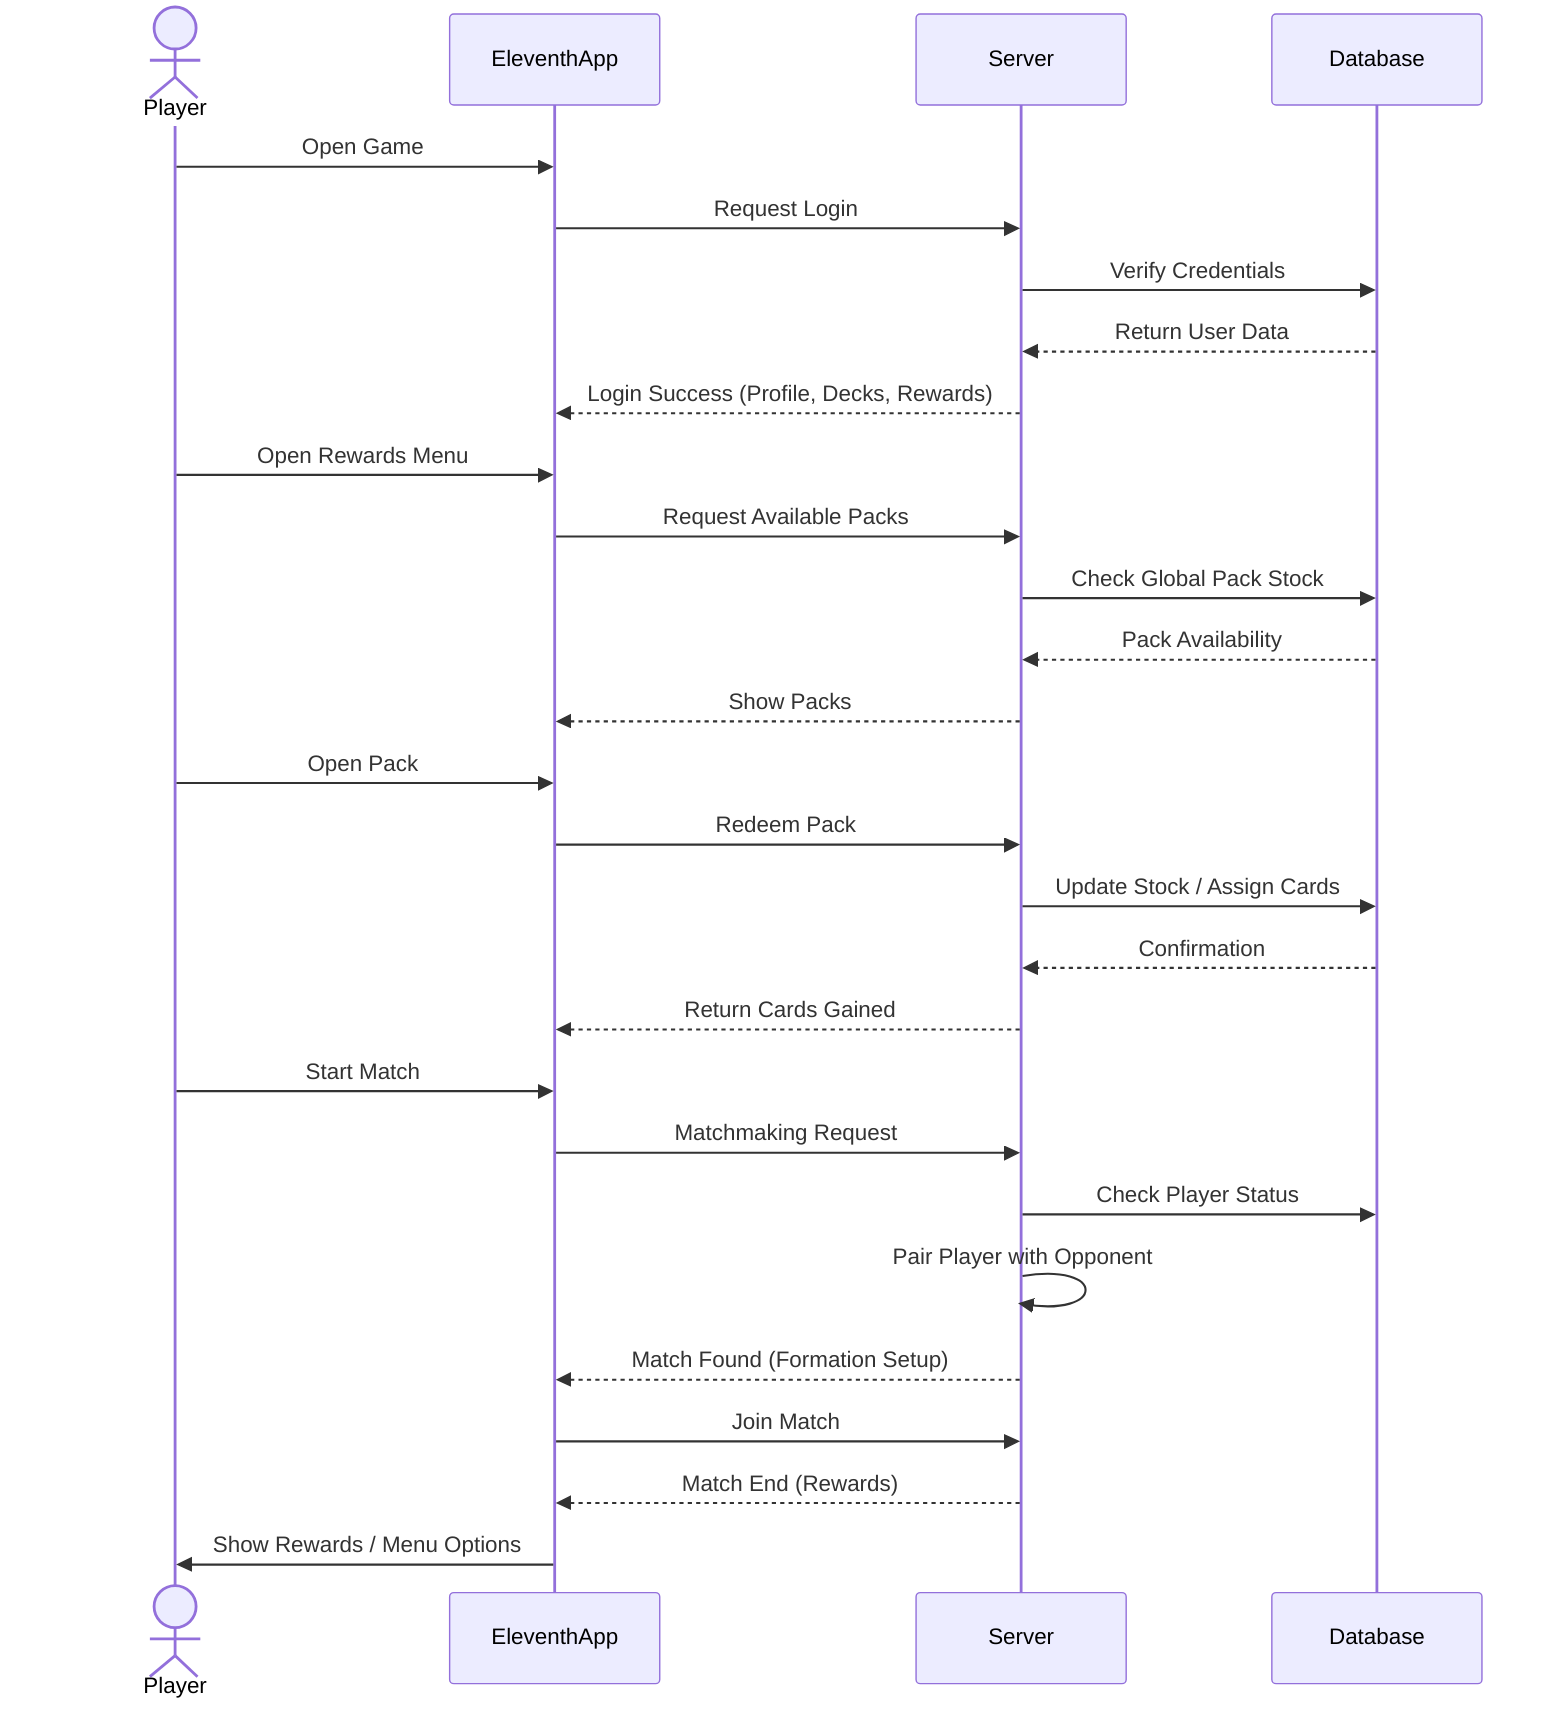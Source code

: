 sequenceDiagram
    actor Player
    participant EleventhApp
    participant Server
    participant Database

    %% Menu & Login
    Player ->> EleventhApp: Open Game
    EleventhApp ->> Server: Request Login
    Server ->> Database: Verify Credentials
    Database -->> Server: Return User Data
    Server -->> EleventhApp: Login Success (Profile, Decks, Rewards)

    %% Rewards
    Player ->> EleventhApp: Open Rewards Menu
    EleventhApp ->> Server: Request Available Packs
    Server ->> Database: Check Global Pack Stock
    Database -->> Server: Pack Availability
    Server -->> EleventhApp: Show Packs
    Player ->> EleventhApp: Open Pack
    EleventhApp ->> Server: Redeem Pack
    Server ->> Database: Update Stock / Assign Cards
    Database -->> Server: Confirmation
    Server -->> EleventhApp: Return Cards Gained

    %% Matchmaking
    Player ->> EleventhApp: Start Match
    EleventhApp ->> Server: Matchmaking Request
    Server ->> Database: Check Player Status
    Server ->> Server: Pair Player with Opponent
    Server -->> EleventhApp: Match Found (Formation Setup)

    EleventhApp ->> Server: Join Match
    Server -->> EleventhApp: Match End (Rewards)

    %% Return to Menu
    EleventhApp ->> Player: Show Rewards / Menu Options